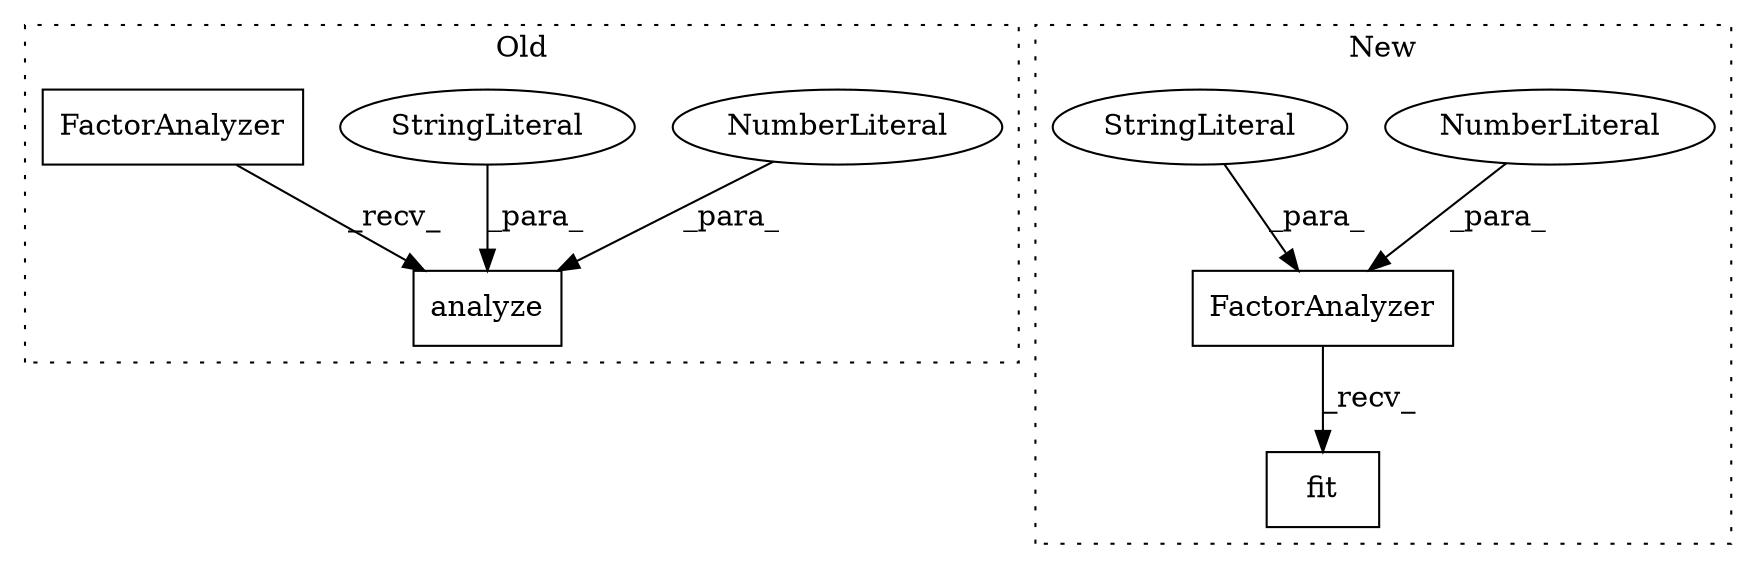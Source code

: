 digraph G {
subgraph cluster0 {
1 [label="analyze" a="32" s="3011,3037" l="8,1" shape="box"];
4 [label="NumberLiteral" a="34" s="3024" l="1" shape="ellipse"];
6 [label="StringLiteral" a="45" s="3031" l="6" shape="ellipse"];
8 [label="FactorAnalyzer" a="32" s="2986" l="16" shape="box"];
label = "Old";
style="dotted";
}
subgraph cluster1 {
2 [label="FactorAnalyzer" a="32" s="3012,3040" l="15,1" shape="box"];
3 [label="fit" a="32" s="3050,3058" l="4,1" shape="box"];
5 [label="NumberLiteral" a="34" s="3039" l="1" shape="ellipse"];
7 [label="StringLiteral" a="45" s="3032" l="6" shape="ellipse"];
label = "New";
style="dotted";
}
2 -> 3 [label="_recv_"];
4 -> 1 [label="_para_"];
5 -> 2 [label="_para_"];
6 -> 1 [label="_para_"];
7 -> 2 [label="_para_"];
8 -> 1 [label="_recv_"];
}